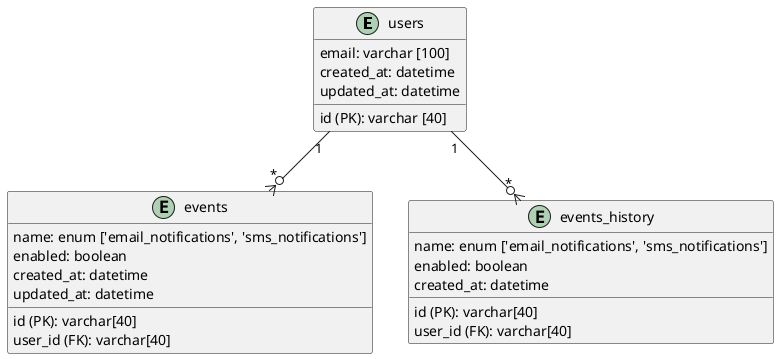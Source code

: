 @startuml

entity users {
    id (PK): varchar [40]
    email: varchar [100]
    created_at: datetime
    updated_at: datetime
}

entity events {
  id (PK): varchar[40]
  user_id (FK): varchar[40]
  name: enum ['email_notifications', 'sms_notifications']
  enabled: boolean
  created_at: datetime
  updated_at: datetime
}

entity events_history {
  id (PK): varchar[40]
  user_id (FK): varchar[40]
  name: enum ['email_notifications', 'sms_notifications']
  enabled: boolean
  created_at: datetime
}

users "1"--o{"*" events 
users "1"--o{"*" events_history
@enduml